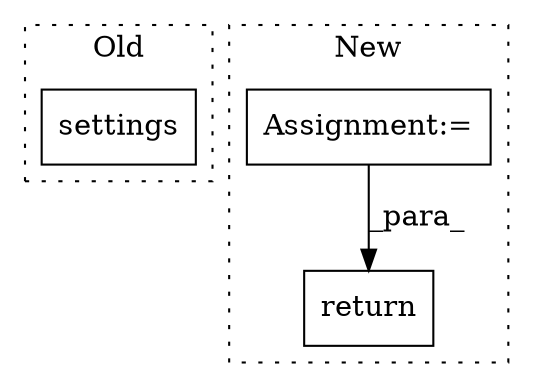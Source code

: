 digraph G {
subgraph cluster0 {
1 [label="settings" a="32" s="3855" l="10" shape="box"];
label = "Old";
style="dotted";
}
subgraph cluster1 {
2 [label="return" a="41" s="2277" l="7" shape="box"];
3 [label="Assignment:=" a="7" s="2088" l="1" shape="box"];
label = "New";
style="dotted";
}
3 -> 2 [label="_para_"];
}